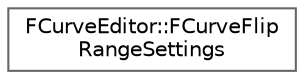 digraph "Graphical Class Hierarchy"
{
 // INTERACTIVE_SVG=YES
 // LATEX_PDF_SIZE
  bgcolor="transparent";
  edge [fontname=Helvetica,fontsize=10,labelfontname=Helvetica,labelfontsize=10];
  node [fontname=Helvetica,fontsize=10,shape=box,height=0.2,width=0.4];
  rankdir="LR";
  Node0 [id="Node000000",label="FCurveEditor::FCurveFlip\lRangeSettings",height=0.2,width=0.4,color="grey40", fillcolor="white", style="filled",URL="$d9/d05/structFCurveEditor_1_1FCurveFlipRangeSettings.html",tooltip="Settings for Curve Flip dropdown menu selections."];
}
